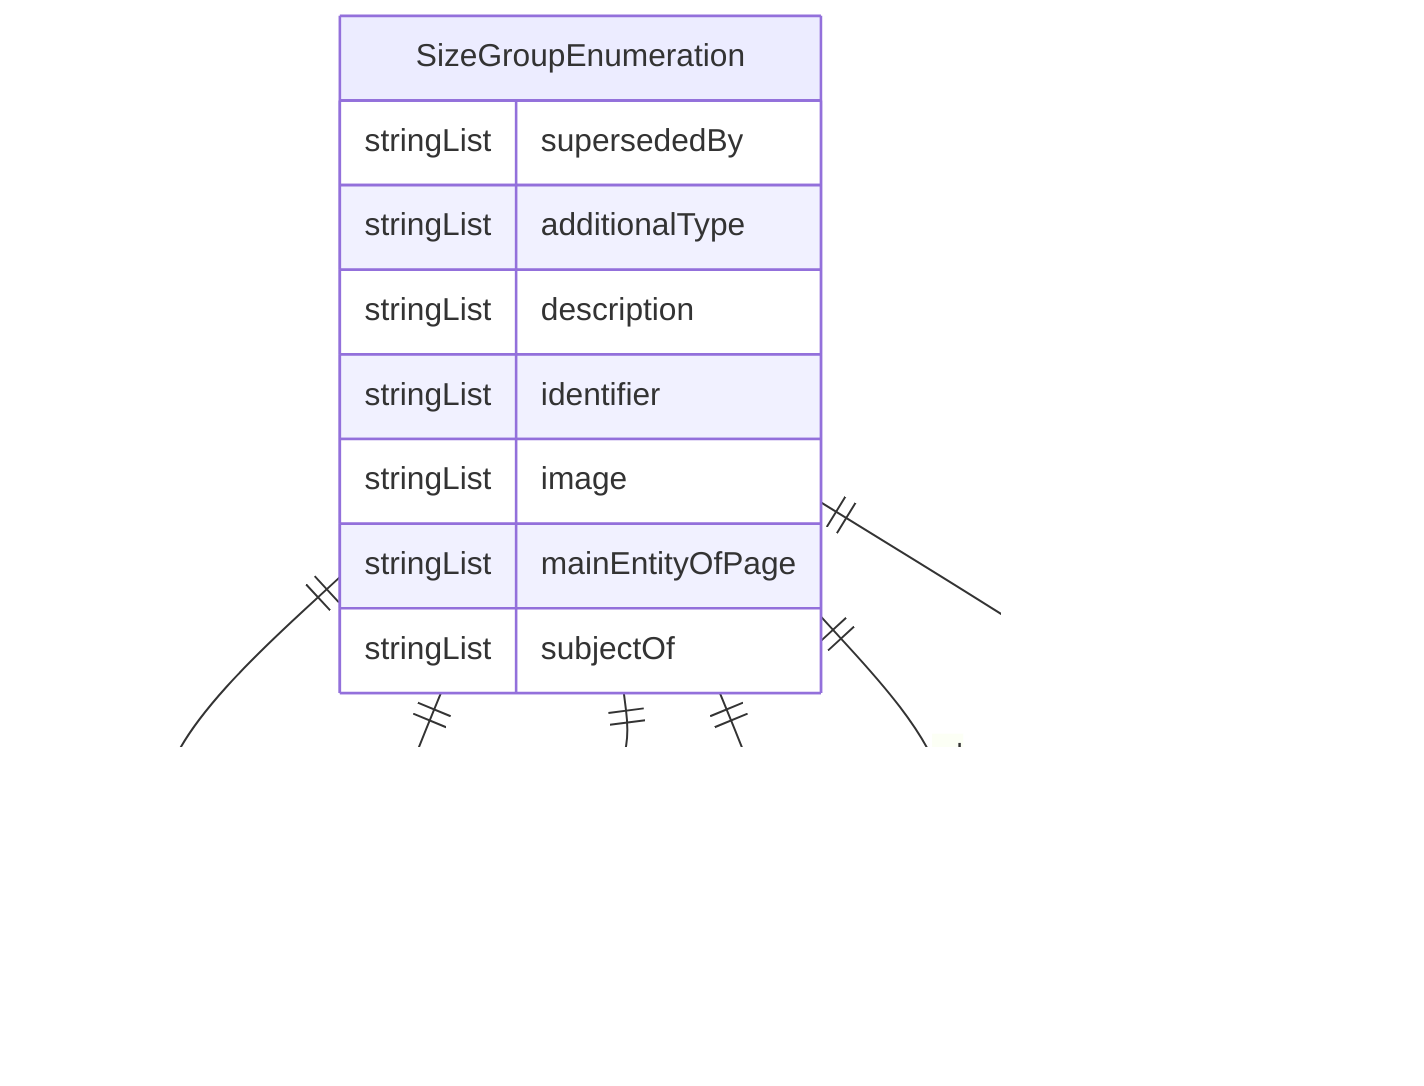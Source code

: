 erDiagram
SizeGroupEnumeration {
    stringList supersededBy  
    stringList additionalType  
    stringList description  
    stringList identifier  
    stringList image  
    stringList mainEntityOfPage  
    stringList subjectOf  
}

SizeGroupEnumeration ||--}o Text : "alternateName"
SizeGroupEnumeration ||--}o Text : "disambiguatingDescription"
SizeGroupEnumeration ||--}o Text : "name"
SizeGroupEnumeration ||--}o URL : "sameAs"
SizeGroupEnumeration ||--}o Action : "potentialAction"
SizeGroupEnumeration ||--}o URL : "url"